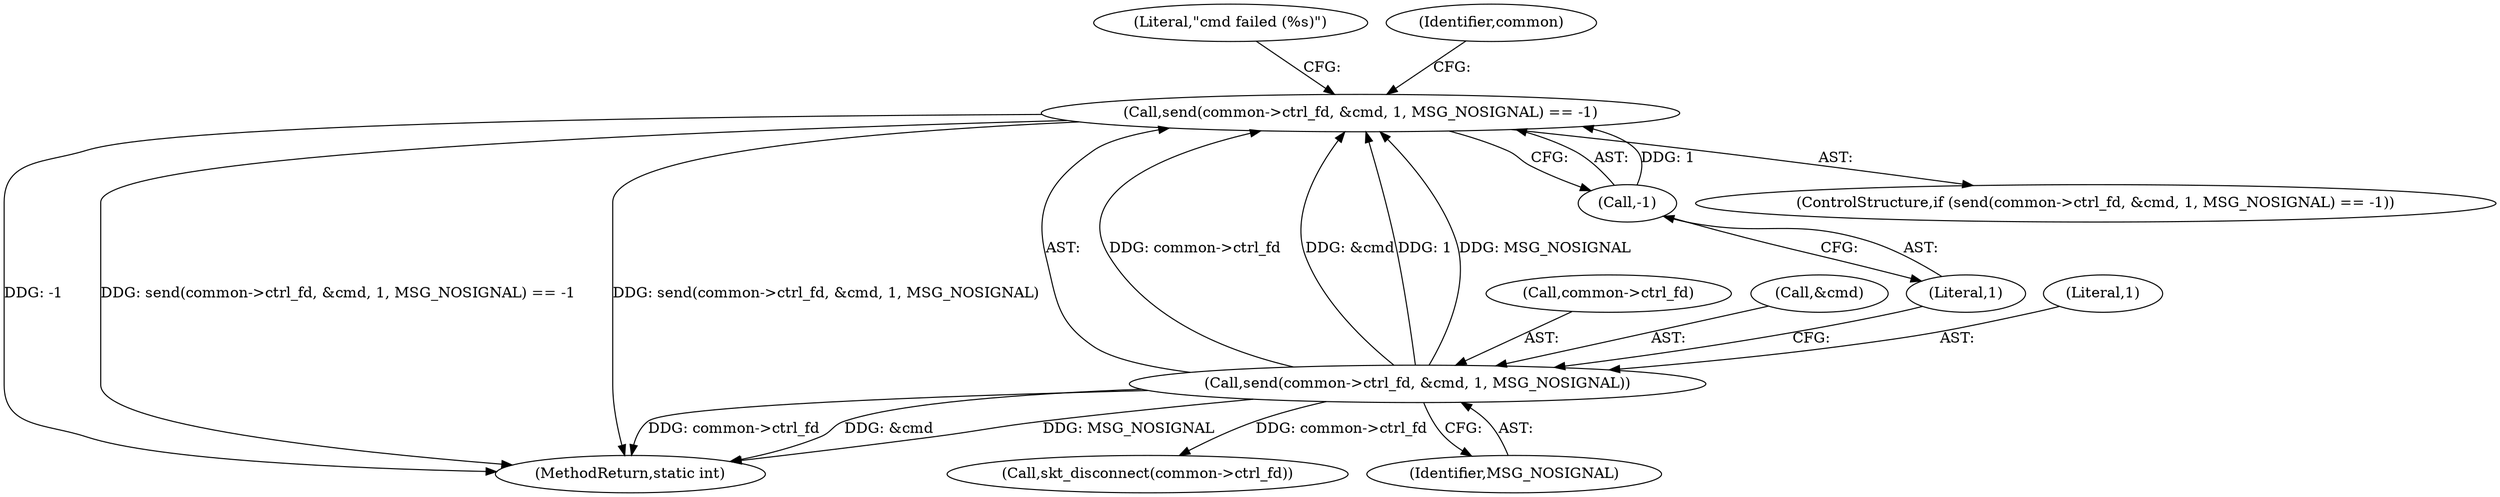 digraph "1_Android_472271b153c5dc53c28beac55480a8d8434b2d5c@API" {
"1000112" [label="(Call,send(common->ctrl_fd, &cmd, 1, MSG_NOSIGNAL) == -1)"];
"1000113" [label="(Call,send(common->ctrl_fd, &cmd, 1, MSG_NOSIGNAL))"];
"1000121" [label="(Call,-1)"];
"1000111" [label="(ControlStructure,if (send(common->ctrl_fd, &cmd, 1, MSG_NOSIGNAL) == -1))"];
"1000114" [label="(Call,common->ctrl_fd)"];
"1000171" [label="(MethodReturn,static int)"];
"1000125" [label="(Literal,\"cmd failed (%s)\")"];
"1000117" [label="(Call,&cmd)"];
"1000112" [label="(Call,send(common->ctrl_fd, &cmd, 1, MSG_NOSIGNAL) == -1)"];
"1000128" [label="(Call,skt_disconnect(common->ctrl_fd))"];
"1000113" [label="(Call,send(common->ctrl_fd, &cmd, 1, MSG_NOSIGNAL))"];
"1000120" [label="(Identifier,MSG_NOSIGNAL)"];
"1000122" [label="(Literal,1)"];
"1000119" [label="(Literal,1)"];
"1000121" [label="(Call,-1)"];
"1000143" [label="(Identifier,common)"];
"1000112" -> "1000111"  [label="AST: "];
"1000112" -> "1000121"  [label="CFG: "];
"1000113" -> "1000112"  [label="AST: "];
"1000121" -> "1000112"  [label="AST: "];
"1000125" -> "1000112"  [label="CFG: "];
"1000143" -> "1000112"  [label="CFG: "];
"1000112" -> "1000171"  [label="DDG: -1"];
"1000112" -> "1000171"  [label="DDG: send(common->ctrl_fd, &cmd, 1, MSG_NOSIGNAL) == -1"];
"1000112" -> "1000171"  [label="DDG: send(common->ctrl_fd, &cmd, 1, MSG_NOSIGNAL)"];
"1000113" -> "1000112"  [label="DDG: common->ctrl_fd"];
"1000113" -> "1000112"  [label="DDG: &cmd"];
"1000113" -> "1000112"  [label="DDG: 1"];
"1000113" -> "1000112"  [label="DDG: MSG_NOSIGNAL"];
"1000121" -> "1000112"  [label="DDG: 1"];
"1000113" -> "1000120"  [label="CFG: "];
"1000114" -> "1000113"  [label="AST: "];
"1000117" -> "1000113"  [label="AST: "];
"1000119" -> "1000113"  [label="AST: "];
"1000120" -> "1000113"  [label="AST: "];
"1000122" -> "1000113"  [label="CFG: "];
"1000113" -> "1000171"  [label="DDG: common->ctrl_fd"];
"1000113" -> "1000171"  [label="DDG: &cmd"];
"1000113" -> "1000171"  [label="DDG: MSG_NOSIGNAL"];
"1000113" -> "1000128"  [label="DDG: common->ctrl_fd"];
"1000121" -> "1000122"  [label="CFG: "];
"1000122" -> "1000121"  [label="AST: "];
}
